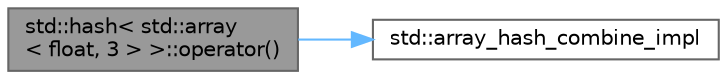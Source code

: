 digraph "std::hash&lt; std::array&lt; float, 3 &gt; &gt;::operator()"
{
 // LATEX_PDF_SIZE
  bgcolor="transparent";
  edge [fontname=Helvetica,fontsize=10,labelfontname=Helvetica,labelfontsize=10];
  node [fontname=Helvetica,fontsize=10,shape=box,height=0.2,width=0.4];
  rankdir="LR";
  Node1 [label="std::hash\< std::array\l\< float, 3 \> \>::operator()",height=0.2,width=0.4,color="gray40", fillcolor="grey60", style="filled", fontcolor="black",tooltip="Template specialization to hash an array of floats."];
  Node1 -> Node2 [color="steelblue1",style="solid"];
  Node2 [label="std::array_hash_combine_impl",height=0.2,width=0.4,color="grey40", fillcolor="white", style="filled",URL="$a00461.html#a78d69e3306ec9cf190f79b72217f2340",tooltip="Combine the hash of value into seed."];
}
